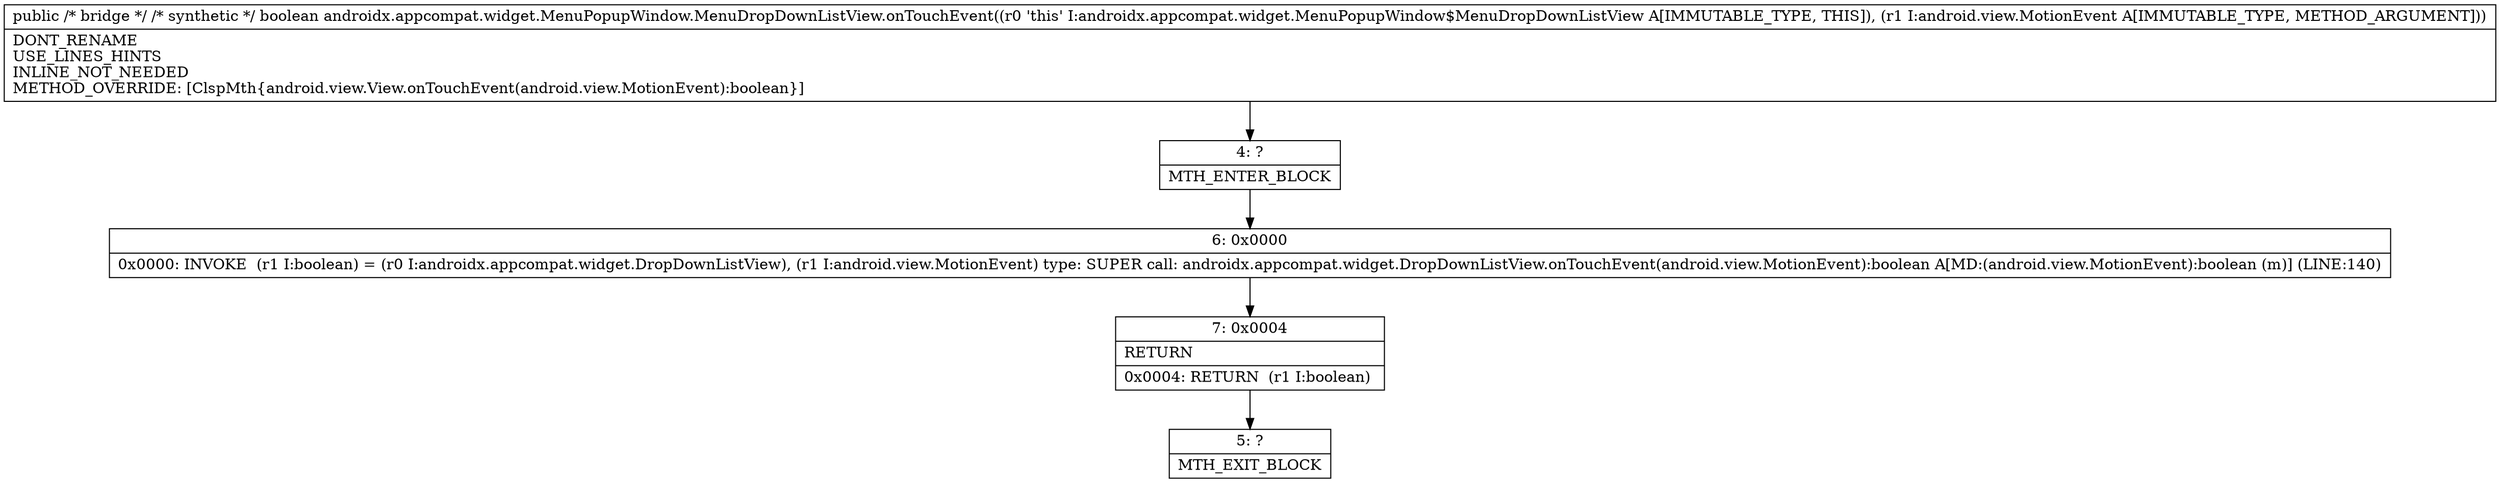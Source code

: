 digraph "CFG forandroidx.appcompat.widget.MenuPopupWindow.MenuDropDownListView.onTouchEvent(Landroid\/view\/MotionEvent;)Z" {
Node_4 [shape=record,label="{4\:\ ?|MTH_ENTER_BLOCK\l}"];
Node_6 [shape=record,label="{6\:\ 0x0000|0x0000: INVOKE  (r1 I:boolean) = (r0 I:androidx.appcompat.widget.DropDownListView), (r1 I:android.view.MotionEvent) type: SUPER call: androidx.appcompat.widget.DropDownListView.onTouchEvent(android.view.MotionEvent):boolean A[MD:(android.view.MotionEvent):boolean (m)] (LINE:140)\l}"];
Node_7 [shape=record,label="{7\:\ 0x0004|RETURN\l|0x0004: RETURN  (r1 I:boolean) \l}"];
Node_5 [shape=record,label="{5\:\ ?|MTH_EXIT_BLOCK\l}"];
MethodNode[shape=record,label="{public \/* bridge *\/ \/* synthetic *\/ boolean androidx.appcompat.widget.MenuPopupWindow.MenuDropDownListView.onTouchEvent((r0 'this' I:androidx.appcompat.widget.MenuPopupWindow$MenuDropDownListView A[IMMUTABLE_TYPE, THIS]), (r1 I:android.view.MotionEvent A[IMMUTABLE_TYPE, METHOD_ARGUMENT]))  | DONT_RENAME\lUSE_LINES_HINTS\lINLINE_NOT_NEEDED\lMETHOD_OVERRIDE: [ClspMth\{android.view.View.onTouchEvent(android.view.MotionEvent):boolean\}]\l}"];
MethodNode -> Node_4;Node_4 -> Node_6;
Node_6 -> Node_7;
Node_7 -> Node_5;
}

